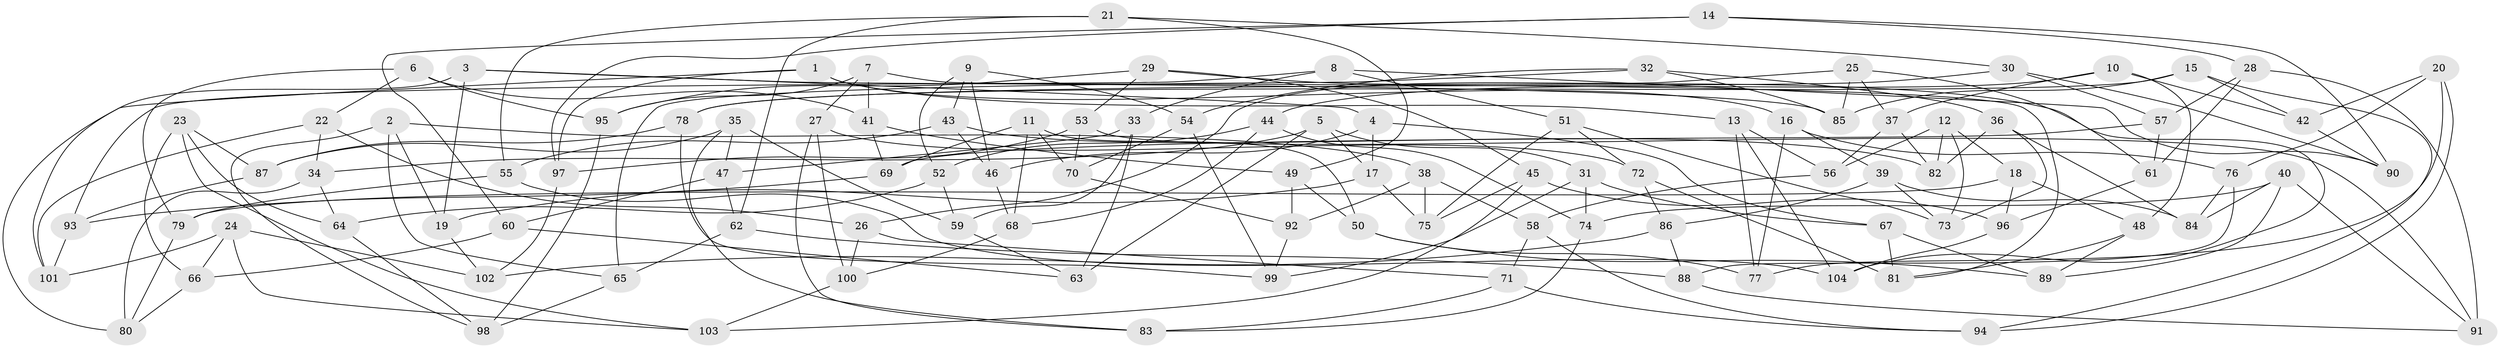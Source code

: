 // Generated by graph-tools (version 1.1) at 2025/11/02/27/25 16:11:50]
// undirected, 104 vertices, 208 edges
graph export_dot {
graph [start="1"]
  node [color=gray90,style=filled];
  1;
  2;
  3;
  4;
  5;
  6;
  7;
  8;
  9;
  10;
  11;
  12;
  13;
  14;
  15;
  16;
  17;
  18;
  19;
  20;
  21;
  22;
  23;
  24;
  25;
  26;
  27;
  28;
  29;
  30;
  31;
  32;
  33;
  34;
  35;
  36;
  37;
  38;
  39;
  40;
  41;
  42;
  43;
  44;
  45;
  46;
  47;
  48;
  49;
  50;
  51;
  52;
  53;
  54;
  55;
  56;
  57;
  58;
  59;
  60;
  61;
  62;
  63;
  64;
  65;
  66;
  67;
  68;
  69;
  70;
  71;
  72;
  73;
  74;
  75;
  76;
  77;
  78;
  79;
  80;
  81;
  82;
  83;
  84;
  85;
  86;
  87;
  88;
  89;
  90;
  91;
  92;
  93;
  94;
  95;
  96;
  97;
  98;
  99;
  100;
  101;
  102;
  103;
  104;
  1 -- 97;
  1 -- 16;
  1 -- 13;
  1 -- 80;
  2 -- 38;
  2 -- 19;
  2 -- 98;
  2 -- 65;
  3 -- 101;
  3 -- 19;
  3 -- 85;
  3 -- 4;
  4 -- 67;
  4 -- 17;
  4 -- 46;
  5 -- 63;
  5 -- 34;
  5 -- 17;
  5 -- 31;
  6 -- 41;
  6 -- 79;
  6 -- 22;
  6 -- 95;
  7 -- 95;
  7 -- 41;
  7 -- 27;
  7 -- 81;
  8 -- 33;
  8 -- 90;
  8 -- 51;
  8 -- 93;
  9 -- 54;
  9 -- 52;
  9 -- 43;
  9 -- 46;
  10 -- 42;
  10 -- 37;
  10 -- 44;
  10 -- 48;
  11 -- 70;
  11 -- 50;
  11 -- 68;
  11 -- 69;
  12 -- 82;
  12 -- 56;
  12 -- 18;
  12 -- 73;
  13 -- 77;
  13 -- 56;
  13 -- 104;
  14 -- 97;
  14 -- 60;
  14 -- 90;
  14 -- 28;
  15 -- 42;
  15 -- 85;
  15 -- 78;
  15 -- 94;
  16 -- 76;
  16 -- 39;
  16 -- 77;
  17 -- 19;
  17 -- 75;
  18 -- 79;
  18 -- 96;
  18 -- 48;
  19 -- 102;
  20 -- 42;
  20 -- 76;
  20 -- 77;
  20 -- 94;
  21 -- 62;
  21 -- 55;
  21 -- 30;
  21 -- 49;
  22 -- 26;
  22 -- 101;
  22 -- 34;
  23 -- 103;
  23 -- 87;
  23 -- 64;
  23 -- 66;
  24 -- 103;
  24 -- 66;
  24 -- 101;
  24 -- 102;
  25 -- 85;
  25 -- 37;
  25 -- 61;
  25 -- 26;
  26 -- 71;
  26 -- 100;
  27 -- 83;
  27 -- 72;
  27 -- 100;
  28 -- 57;
  28 -- 91;
  28 -- 61;
  29 -- 95;
  29 -- 104;
  29 -- 53;
  29 -- 45;
  30 -- 78;
  30 -- 57;
  30 -- 90;
  31 -- 99;
  31 -- 67;
  31 -- 74;
  32 -- 85;
  32 -- 65;
  32 -- 36;
  32 -- 54;
  33 -- 59;
  33 -- 63;
  33 -- 47;
  34 -- 80;
  34 -- 64;
  35 -- 83;
  35 -- 59;
  35 -- 87;
  35 -- 47;
  36 -- 82;
  36 -- 84;
  36 -- 73;
  37 -- 56;
  37 -- 82;
  38 -- 92;
  38 -- 75;
  38 -- 58;
  39 -- 73;
  39 -- 86;
  39 -- 84;
  40 -- 89;
  40 -- 91;
  40 -- 74;
  40 -- 84;
  41 -- 69;
  41 -- 49;
  42 -- 90;
  43 -- 55;
  43 -- 82;
  43 -- 46;
  44 -- 74;
  44 -- 68;
  44 -- 52;
  45 -- 75;
  45 -- 103;
  45 -- 96;
  46 -- 68;
  47 -- 60;
  47 -- 62;
  48 -- 89;
  48 -- 81;
  49 -- 92;
  49 -- 50;
  50 -- 89;
  50 -- 77;
  51 -- 72;
  51 -- 73;
  51 -- 75;
  52 -- 64;
  52 -- 59;
  53 -- 70;
  53 -- 91;
  53 -- 97;
  54 -- 99;
  54 -- 70;
  55 -- 79;
  55 -- 104;
  56 -- 58;
  57 -- 61;
  57 -- 69;
  58 -- 71;
  58 -- 94;
  59 -- 63;
  60 -- 63;
  60 -- 66;
  61 -- 96;
  62 -- 65;
  62 -- 88;
  64 -- 98;
  65 -- 98;
  66 -- 80;
  67 -- 89;
  67 -- 81;
  68 -- 100;
  69 -- 93;
  70 -- 92;
  71 -- 94;
  71 -- 83;
  72 -- 81;
  72 -- 86;
  74 -- 83;
  76 -- 88;
  76 -- 84;
  78 -- 87;
  78 -- 99;
  79 -- 80;
  86 -- 102;
  86 -- 88;
  87 -- 93;
  88 -- 91;
  92 -- 99;
  93 -- 101;
  95 -- 98;
  96 -- 104;
  97 -- 102;
  100 -- 103;
}
